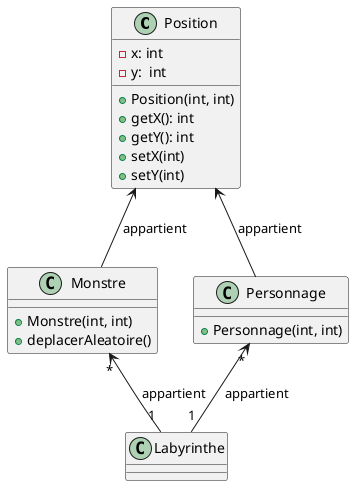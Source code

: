 @startuml

class Position{
- x: int
- y:  int
+ Position(int, int)
+ getX(): int
+ getY(): int
+ setX(int)
+ setY(int)
}

Position <-- Monstre : appartient

class Monstre{
+ Monstre(int, int)
+ deplacerAleatoire()
}

Position <-- Personnage : appartient

class Personnage{
+ Personnage(int, int)
}

Monstre "*" <-- "1" Labyrinthe : appartient
Personnage "*" <-- "1" Labyrinthe : appartient

class Labyrinthe{
}

@enduml